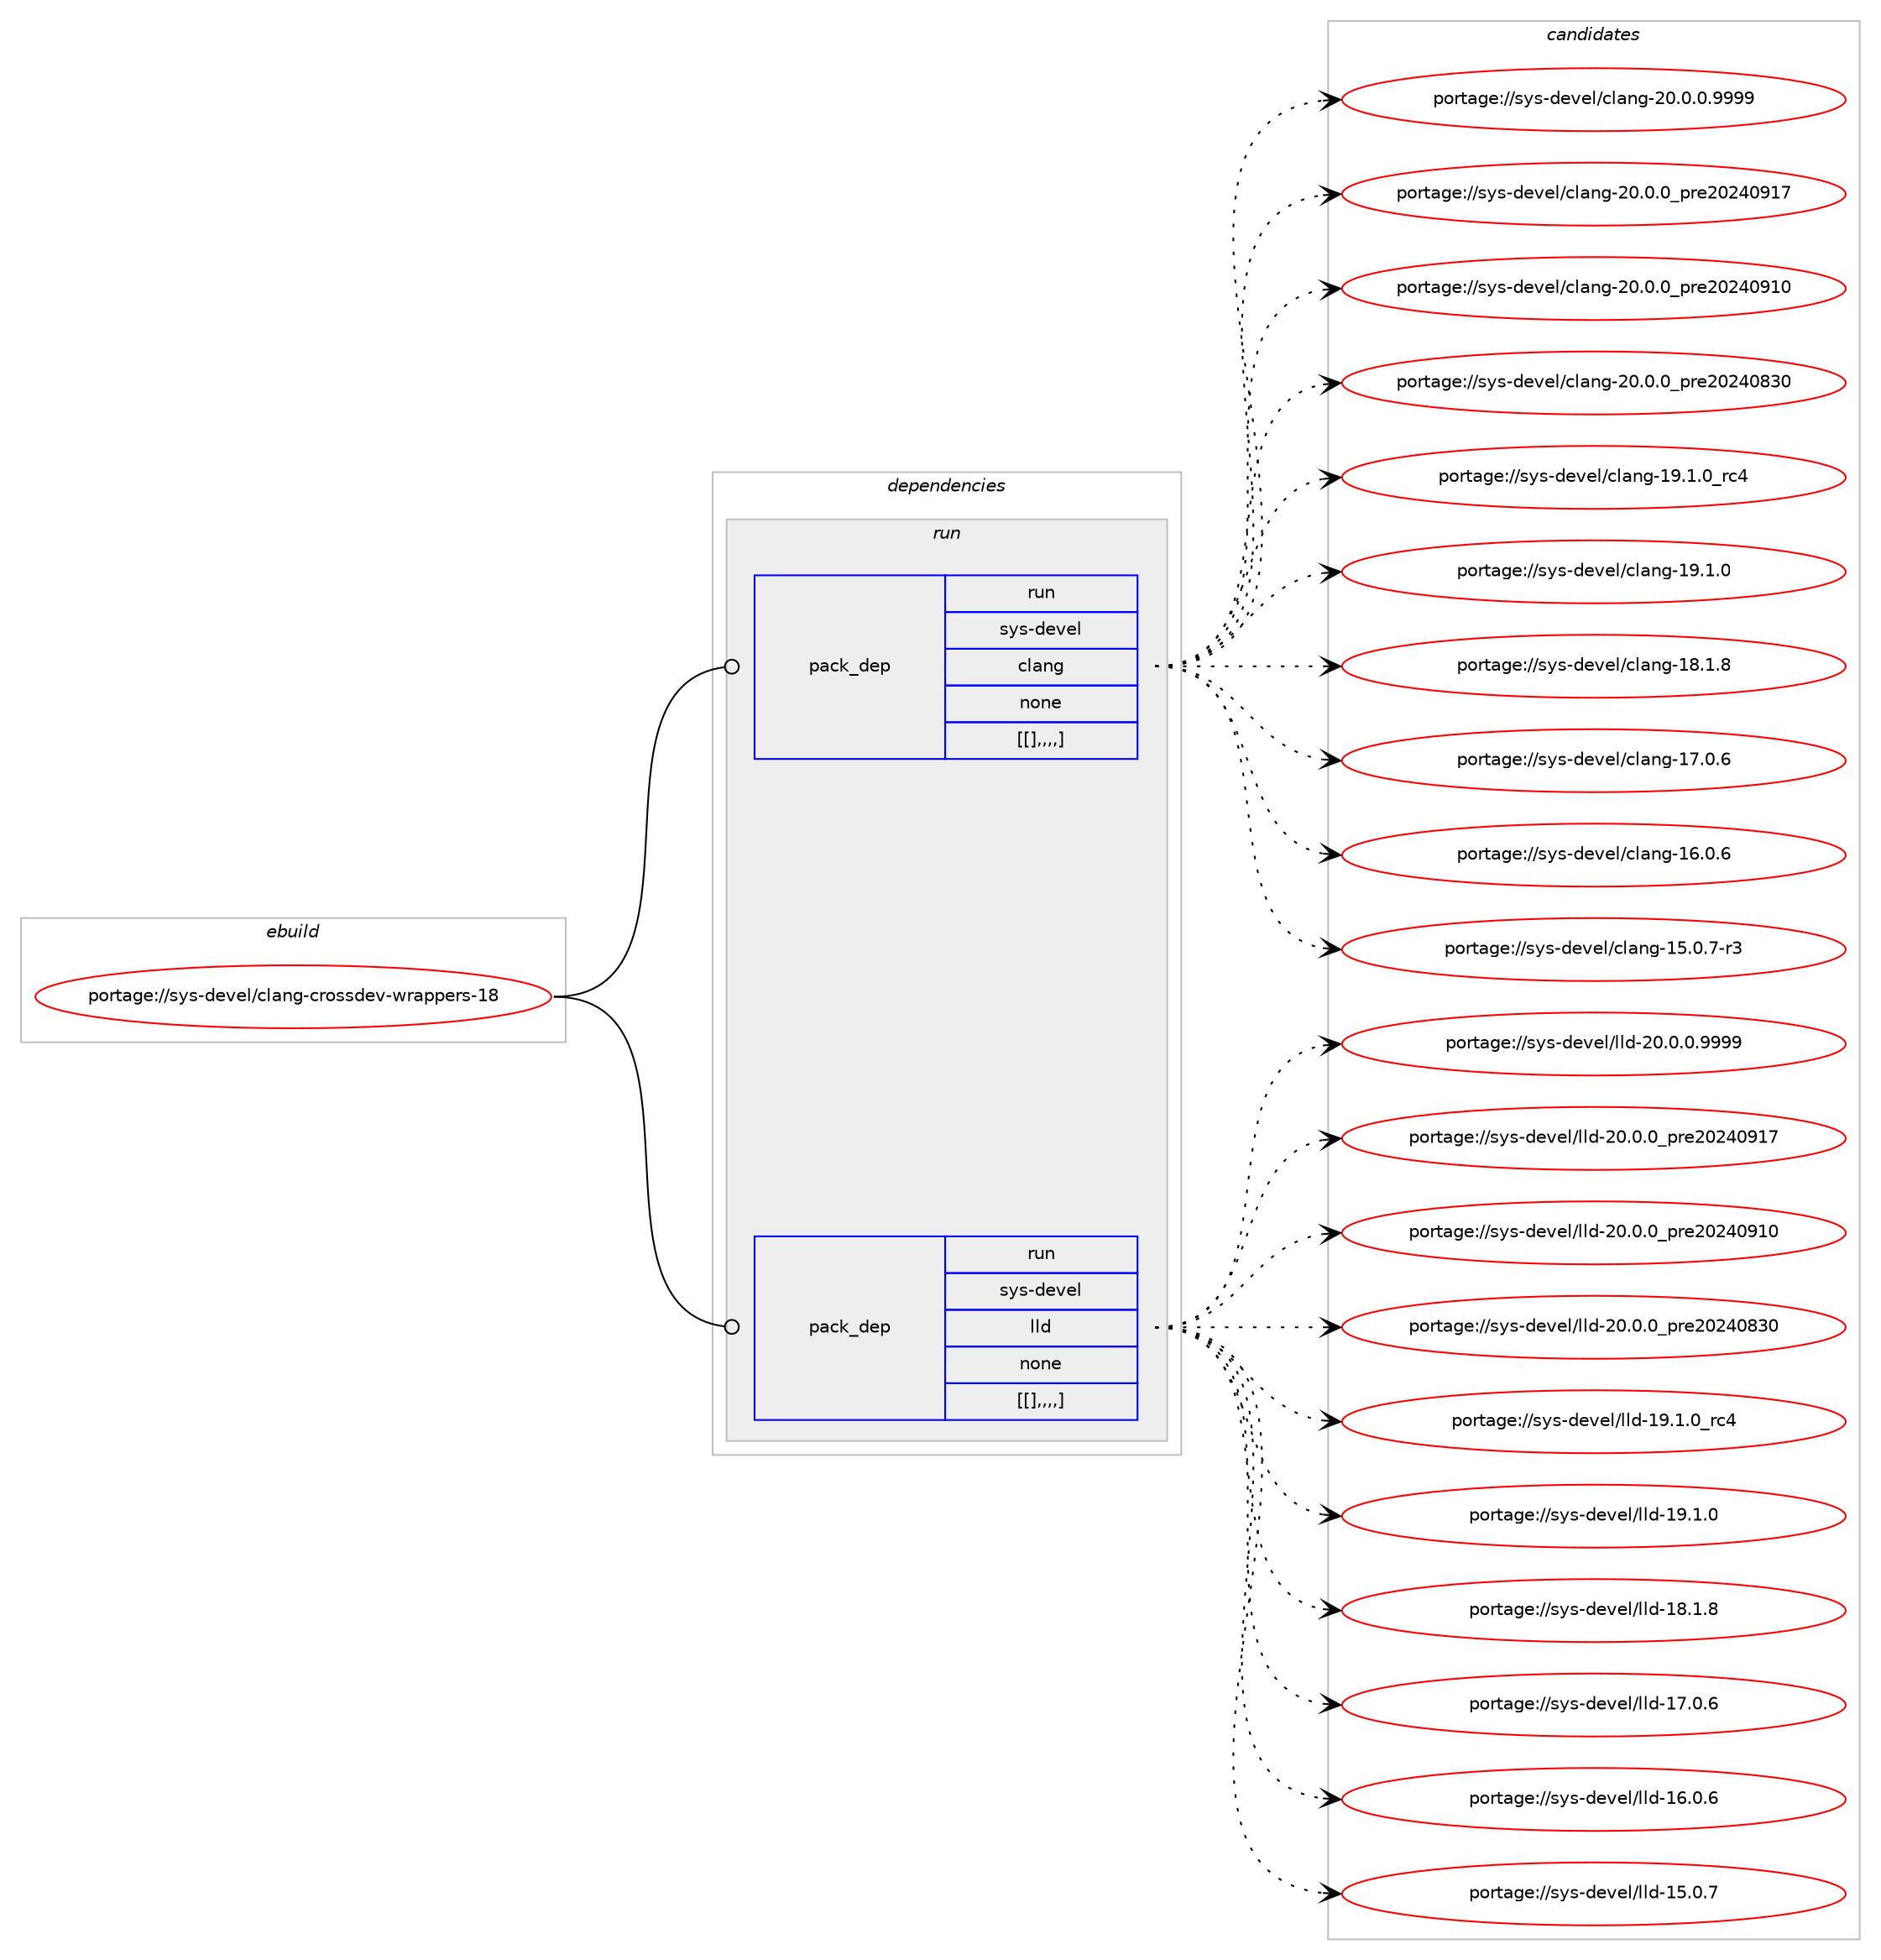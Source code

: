 digraph prolog {

# *************
# Graph options
# *************

newrank=true;
concentrate=true;
compound=true;
graph [rankdir=LR,fontname=Helvetica,fontsize=10,ranksep=1.5];#, ranksep=2.5, nodesep=0.2];
edge  [arrowhead=vee];
node  [fontname=Helvetica,fontsize=10];

# **********
# The ebuild
# **********

subgraph cluster_leftcol {
color=gray;
label=<<i>ebuild</i>>;
id [label="portage://sys-devel/clang-crossdev-wrappers-18", color=red, width=4, href="../sys-devel/clang-crossdev-wrappers-18.svg"];
}

# ****************
# The dependencies
# ****************

subgraph cluster_midcol {
color=gray;
label=<<i>dependencies</i>>;
subgraph cluster_compile {
fillcolor="#eeeeee";
style=filled;
label=<<i>compile</i>>;
}
subgraph cluster_compileandrun {
fillcolor="#eeeeee";
style=filled;
label=<<i>compile and run</i>>;
}
subgraph cluster_run {
fillcolor="#eeeeee";
style=filled;
label=<<i>run</i>>;
subgraph pack322826 {
dependency445697 [label=<<TABLE BORDER="0" CELLBORDER="1" CELLSPACING="0" CELLPADDING="4" WIDTH="220"><TR><TD ROWSPAN="6" CELLPADDING="30">pack_dep</TD></TR><TR><TD WIDTH="110">run</TD></TR><TR><TD>sys-devel</TD></TR><TR><TD>clang</TD></TR><TR><TD>none</TD></TR><TR><TD>[[],,,,]</TD></TR></TABLE>>, shape=none, color=blue];
}
id:e -> dependency445697:w [weight=20,style="solid",arrowhead="odot"];
subgraph pack322827 {
dependency445698 [label=<<TABLE BORDER="0" CELLBORDER="1" CELLSPACING="0" CELLPADDING="4" WIDTH="220"><TR><TD ROWSPAN="6" CELLPADDING="30">pack_dep</TD></TR><TR><TD WIDTH="110">run</TD></TR><TR><TD>sys-devel</TD></TR><TR><TD>lld</TD></TR><TR><TD>none</TD></TR><TR><TD>[[],,,,]</TD></TR></TABLE>>, shape=none, color=blue];
}
id:e -> dependency445698:w [weight=20,style="solid",arrowhead="odot"];
}
}

# **************
# The candidates
# **************

subgraph cluster_choices {
rank=same;
color=gray;
label=<<i>candidates</i>>;

subgraph choice322826 {
color=black;
nodesep=1;
choice11512111545100101118101108479910897110103455048464846484657575757 [label="portage://sys-devel/clang-20.0.0.9999", color=red, width=4,href="../sys-devel/clang-20.0.0.9999.svg"];
choice1151211154510010111810110847991089711010345504846484648951121141015048505248574955 [label="portage://sys-devel/clang-20.0.0_pre20240917", color=red, width=4,href="../sys-devel/clang-20.0.0_pre20240917.svg"];
choice1151211154510010111810110847991089711010345504846484648951121141015048505248574948 [label="portage://sys-devel/clang-20.0.0_pre20240910", color=red, width=4,href="../sys-devel/clang-20.0.0_pre20240910.svg"];
choice1151211154510010111810110847991089711010345504846484648951121141015048505248565148 [label="portage://sys-devel/clang-20.0.0_pre20240830", color=red, width=4,href="../sys-devel/clang-20.0.0_pre20240830.svg"];
choice1151211154510010111810110847991089711010345495746494648951149952 [label="portage://sys-devel/clang-19.1.0_rc4", color=red, width=4,href="../sys-devel/clang-19.1.0_rc4.svg"];
choice1151211154510010111810110847991089711010345495746494648 [label="portage://sys-devel/clang-19.1.0", color=red, width=4,href="../sys-devel/clang-19.1.0.svg"];
choice1151211154510010111810110847991089711010345495646494656 [label="portage://sys-devel/clang-18.1.8", color=red, width=4,href="../sys-devel/clang-18.1.8.svg"];
choice1151211154510010111810110847991089711010345495546484654 [label="portage://sys-devel/clang-17.0.6", color=red, width=4,href="../sys-devel/clang-17.0.6.svg"];
choice1151211154510010111810110847991089711010345495446484654 [label="portage://sys-devel/clang-16.0.6", color=red, width=4,href="../sys-devel/clang-16.0.6.svg"];
choice11512111545100101118101108479910897110103454953464846554511451 [label="portage://sys-devel/clang-15.0.7-r3", color=red, width=4,href="../sys-devel/clang-15.0.7-r3.svg"];
dependency445697:e -> choice11512111545100101118101108479910897110103455048464846484657575757:w [style=dotted,weight="100"];
dependency445697:e -> choice1151211154510010111810110847991089711010345504846484648951121141015048505248574955:w [style=dotted,weight="100"];
dependency445697:e -> choice1151211154510010111810110847991089711010345504846484648951121141015048505248574948:w [style=dotted,weight="100"];
dependency445697:e -> choice1151211154510010111810110847991089711010345504846484648951121141015048505248565148:w [style=dotted,weight="100"];
dependency445697:e -> choice1151211154510010111810110847991089711010345495746494648951149952:w [style=dotted,weight="100"];
dependency445697:e -> choice1151211154510010111810110847991089711010345495746494648:w [style=dotted,weight="100"];
dependency445697:e -> choice1151211154510010111810110847991089711010345495646494656:w [style=dotted,weight="100"];
dependency445697:e -> choice1151211154510010111810110847991089711010345495546484654:w [style=dotted,weight="100"];
dependency445697:e -> choice1151211154510010111810110847991089711010345495446484654:w [style=dotted,weight="100"];
dependency445697:e -> choice11512111545100101118101108479910897110103454953464846554511451:w [style=dotted,weight="100"];
}
subgraph choice322827 {
color=black;
nodesep=1;
choice1151211154510010111810110847108108100455048464846484657575757 [label="portage://sys-devel/lld-20.0.0.9999", color=red, width=4,href="../sys-devel/lld-20.0.0.9999.svg"];
choice115121115451001011181011084710810810045504846484648951121141015048505248574955 [label="portage://sys-devel/lld-20.0.0_pre20240917", color=red, width=4,href="../sys-devel/lld-20.0.0_pre20240917.svg"];
choice115121115451001011181011084710810810045504846484648951121141015048505248574948 [label="portage://sys-devel/lld-20.0.0_pre20240910", color=red, width=4,href="../sys-devel/lld-20.0.0_pre20240910.svg"];
choice115121115451001011181011084710810810045504846484648951121141015048505248565148 [label="portage://sys-devel/lld-20.0.0_pre20240830", color=red, width=4,href="../sys-devel/lld-20.0.0_pre20240830.svg"];
choice115121115451001011181011084710810810045495746494648951149952 [label="portage://sys-devel/lld-19.1.0_rc4", color=red, width=4,href="../sys-devel/lld-19.1.0_rc4.svg"];
choice115121115451001011181011084710810810045495746494648 [label="portage://sys-devel/lld-19.1.0", color=red, width=4,href="../sys-devel/lld-19.1.0.svg"];
choice115121115451001011181011084710810810045495646494656 [label="portage://sys-devel/lld-18.1.8", color=red, width=4,href="../sys-devel/lld-18.1.8.svg"];
choice115121115451001011181011084710810810045495546484654 [label="portage://sys-devel/lld-17.0.6", color=red, width=4,href="../sys-devel/lld-17.0.6.svg"];
choice115121115451001011181011084710810810045495446484654 [label="portage://sys-devel/lld-16.0.6", color=red, width=4,href="../sys-devel/lld-16.0.6.svg"];
choice115121115451001011181011084710810810045495346484655 [label="portage://sys-devel/lld-15.0.7", color=red, width=4,href="../sys-devel/lld-15.0.7.svg"];
dependency445698:e -> choice1151211154510010111810110847108108100455048464846484657575757:w [style=dotted,weight="100"];
dependency445698:e -> choice115121115451001011181011084710810810045504846484648951121141015048505248574955:w [style=dotted,weight="100"];
dependency445698:e -> choice115121115451001011181011084710810810045504846484648951121141015048505248574948:w [style=dotted,weight="100"];
dependency445698:e -> choice115121115451001011181011084710810810045504846484648951121141015048505248565148:w [style=dotted,weight="100"];
dependency445698:e -> choice115121115451001011181011084710810810045495746494648951149952:w [style=dotted,weight="100"];
dependency445698:e -> choice115121115451001011181011084710810810045495746494648:w [style=dotted,weight="100"];
dependency445698:e -> choice115121115451001011181011084710810810045495646494656:w [style=dotted,weight="100"];
dependency445698:e -> choice115121115451001011181011084710810810045495546484654:w [style=dotted,weight="100"];
dependency445698:e -> choice115121115451001011181011084710810810045495446484654:w [style=dotted,weight="100"];
dependency445698:e -> choice115121115451001011181011084710810810045495346484655:w [style=dotted,weight="100"];
}
}

}
